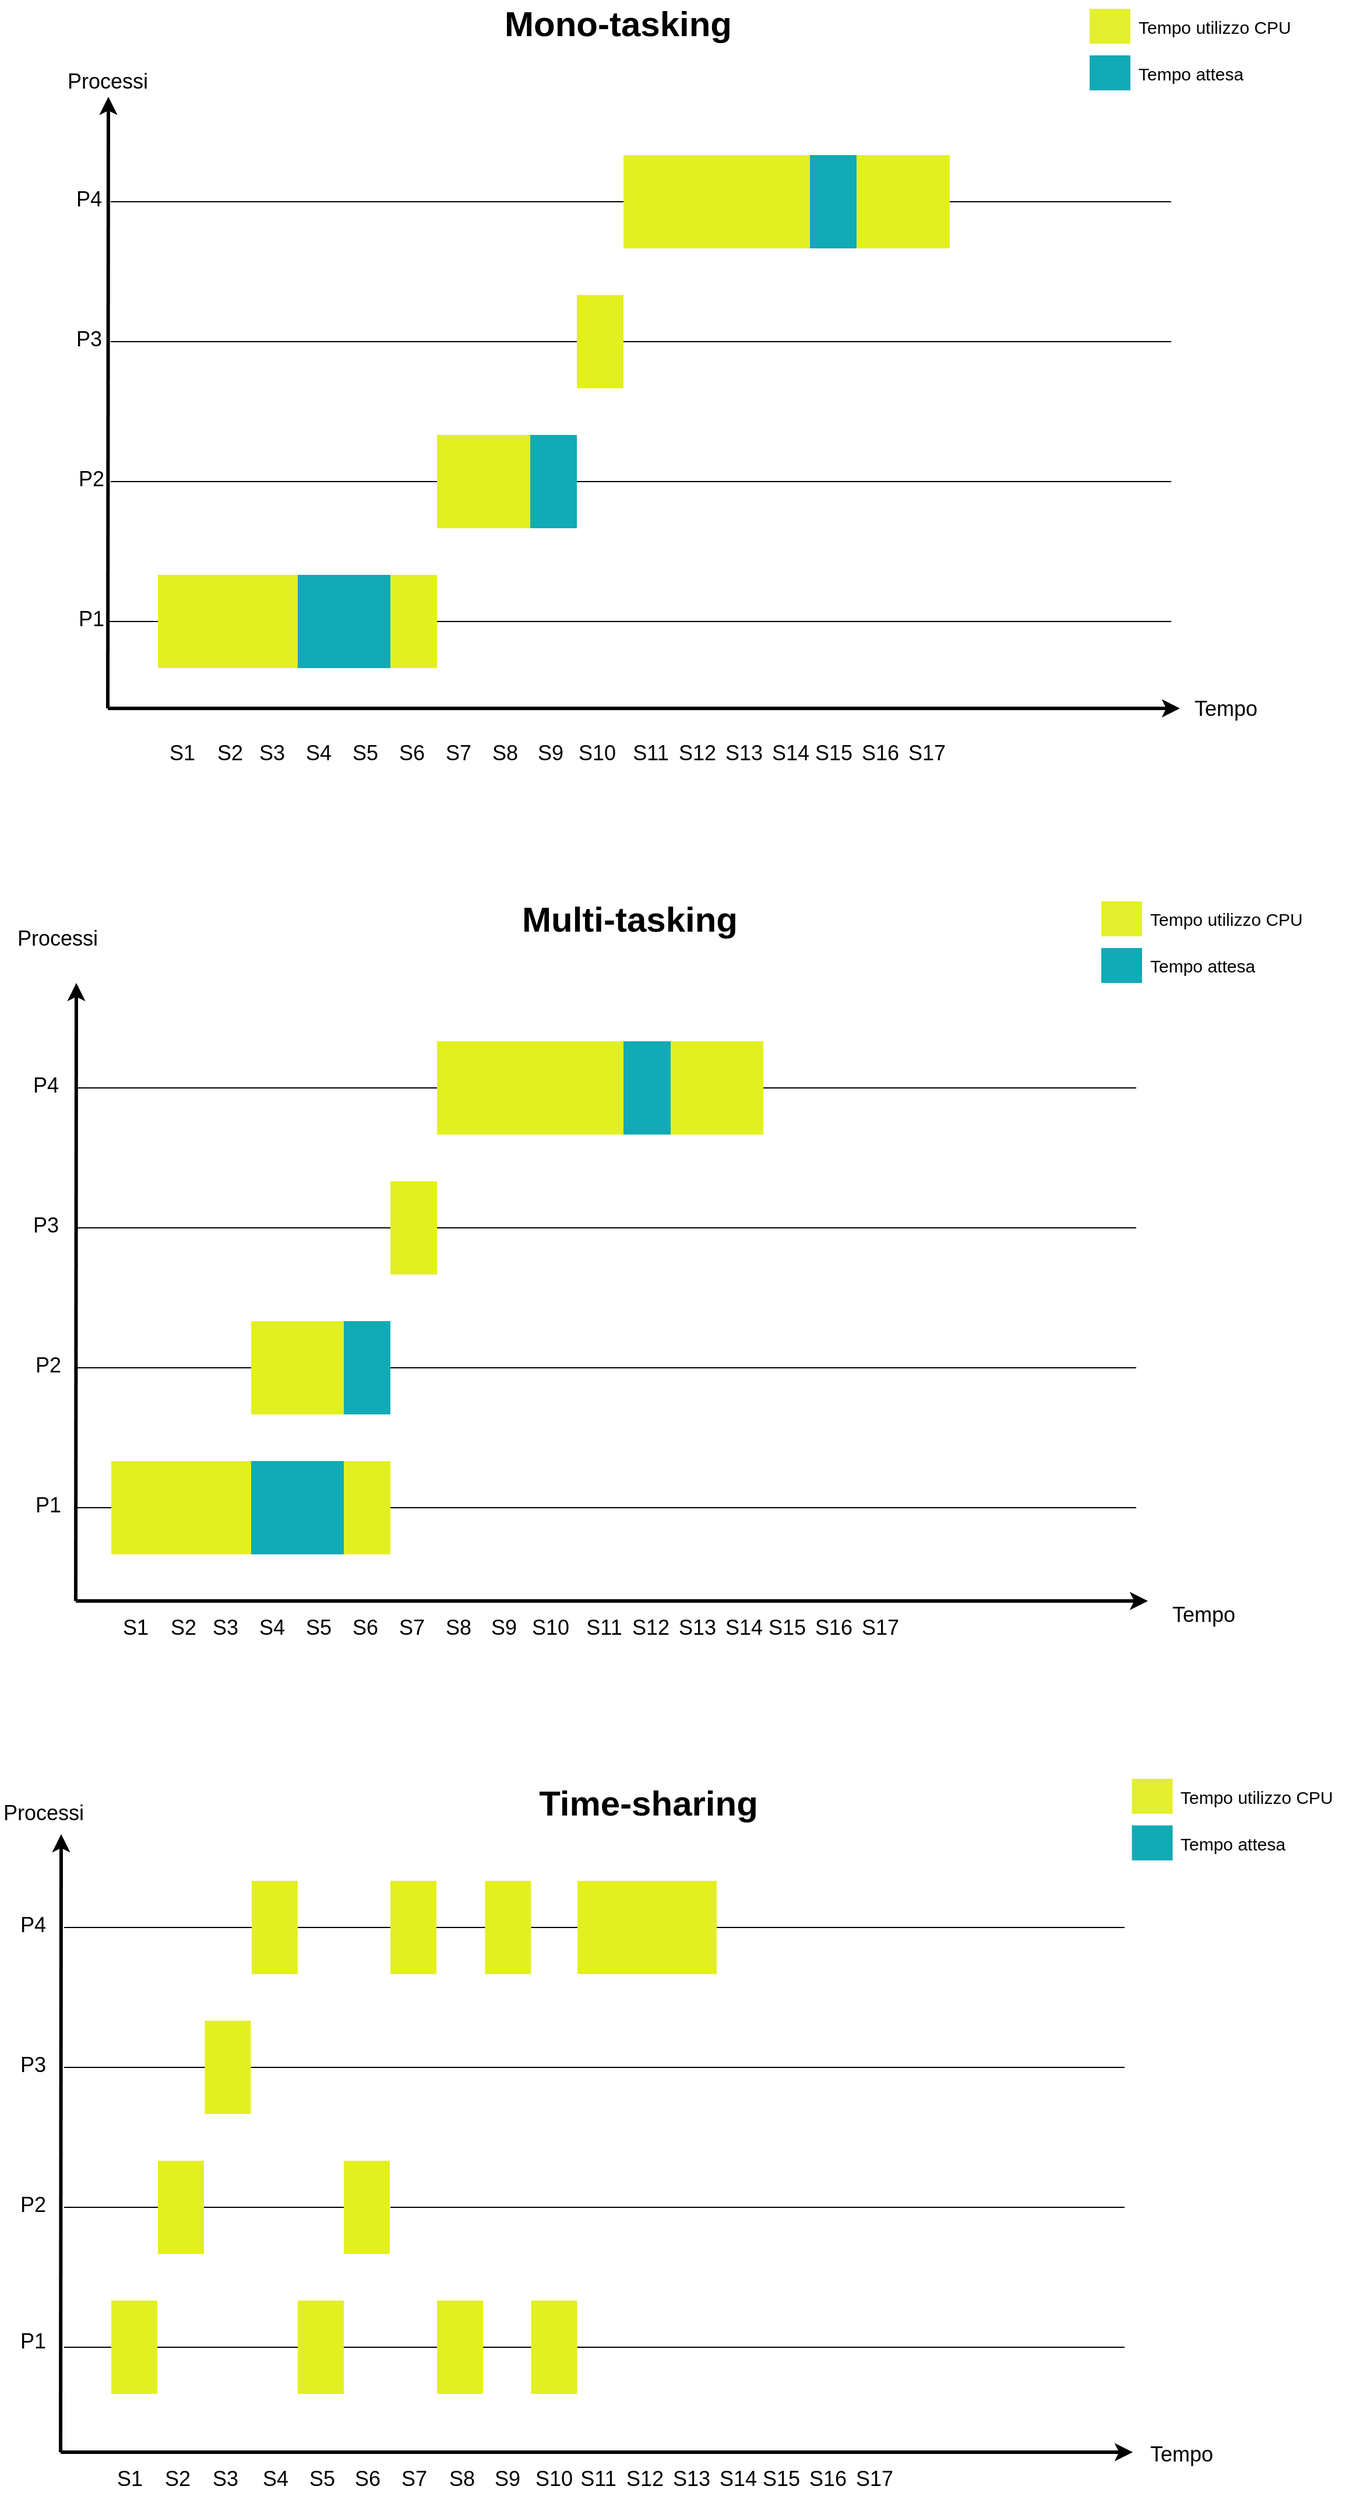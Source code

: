 <mxfile version="22.0.0" type="device">
  <diagram id="07fea595-8f29-1299-0266-81d95cde20df" name="Page-1">
    <mxGraphModel dx="-1048" dy="-158" grid="1" gridSize="10" guides="1" tooltips="1" connect="1" arrows="1" fold="1" page="1" pageScale="1" pageWidth="1169" pageHeight="827" background="none" math="0" shadow="0">
      <root>
        <mxCell id="0" />
        <mxCell id="1" parent="0" />
        <mxCell id="727" value="" style="edgeStyle=none;html=1;fontColor=#000000;strokeWidth=3;strokeColor=#000000;" parent="1" edge="1">
          <mxGeometry width="100" height="100" relative="1" as="geometry">
            <mxPoint x="2437.5" y="1594.5" as="sourcePoint" />
            <mxPoint x="2438" y="1070" as="targetPoint" />
          </mxGeometry>
        </mxCell>
        <mxCell id="734" value="" style="edgeStyle=none;html=1;fontColor=#000000;strokeWidth=3;strokeColor=#000000;" parent="1" edge="1">
          <mxGeometry width="100" height="100" relative="1" as="geometry">
            <mxPoint x="2437.5" y="1594.5" as="sourcePoint" />
            <mxPoint x="3357.5" y="1594.5" as="targetPoint" />
          </mxGeometry>
        </mxCell>
        <mxCell id="735" value="Tempo" style="text;spacingTop=-5;html=1;fontSize=18;fontStyle=0;points=[];strokeColor=none;" parent="1" vertex="1">
          <mxGeometry x="3367.5" y="1582.5" width="80" height="20" as="geometry" />
        </mxCell>
        <mxCell id="736" value="S1" style="text;spacingTop=-5;align=center;verticalAlign=middle;fontStyle=0;html=1;fontSize=18;points=[];strokeColor=none;" parent="1" vertex="1">
          <mxGeometry x="2480.5" y="1620" width="40" height="30" as="geometry" />
        </mxCell>
        <mxCell id="737" value="S2" style="text;spacingTop=-5;align=center;verticalAlign=middle;fontStyle=0;html=1;fontSize=18;points=[];strokeColor=none;" parent="1" vertex="1">
          <mxGeometry x="2527" y="1620" width="30" height="30" as="geometry" />
        </mxCell>
        <mxCell id="738" value="S3" style="text;spacingTop=-5;align=center;verticalAlign=middle;fontStyle=0;html=1;fontSize=18;points=[];strokeColor=none;" parent="1" vertex="1">
          <mxGeometry x="2557.5" y="1620" width="40" height="30" as="geometry" />
        </mxCell>
        <mxCell id="739" value="" style="whiteSpace=wrap;fillColor=#12AAB5;gradientColor=none;gradientDirection=east;strokeColor=none;html=1;fontColor=#23445d;" parent="1" vertex="1">
          <mxGeometry x="3280" y="1034.5" width="35.0" height="30.0" as="geometry" />
        </mxCell>
        <mxCell id="740" value="" style="whiteSpace=wrap;fillColor=#E3F030;gradientColor=none;gradientDirection=east;strokeColor=none;html=1;fontColor=#23445d;" parent="1" vertex="1">
          <mxGeometry x="3280.0" y="994.5" width="35.0" height="30.0" as="geometry" />
        </mxCell>
        <mxCell id="743" value="Tempo utilizzo CPU" style="text;spacingTop=-5;html=1;points=[];fontSize=15;" parent="1" vertex="1">
          <mxGeometry x="3320" y="999.5" width="142.5" height="20" as="geometry" />
        </mxCell>
        <mxCell id="744" value="Tempo attesa" style="text;spacingTop=-5;html=1;points=[];fontSize=15;" parent="1" vertex="1">
          <mxGeometry x="3320" y="1039.5" width="80" height="20" as="geometry" />
        </mxCell>
        <mxCell id="746" value="P1" style="text;spacingTop=-5;align=center;verticalAlign=middle;fontStyle=0;html=1;fontSize=18;points=[]" parent="1" vertex="1">
          <mxGeometry x="2407.5" y="1482.25" width="30" height="75.5" as="geometry" />
        </mxCell>
        <mxCell id="747" value="P2" style="text;spacingTop=-5;align=center;verticalAlign=middle;fontStyle=0;html=1;fontSize=18;points=[]" parent="1" vertex="1">
          <mxGeometry x="2407.5" y="1360" width="30" height="80" as="geometry" />
        </mxCell>
        <mxCell id="748" value="P3" style="text;spacingTop=-5;align=center;verticalAlign=middle;fontStyle=0;html=1;fontSize=18;points=[]" parent="1" vertex="1">
          <mxGeometry x="2405.5" y="1240" width="30" height="80" as="geometry" />
        </mxCell>
        <mxCell id="749" value="Mono-tasking" style="text;spacingTop=-5;align=center;verticalAlign=middle;fontSize=30;fontStyle=1;html=1;points=[]" parent="1" vertex="1">
          <mxGeometry x="2470" y="987" width="810" height="45" as="geometry" />
        </mxCell>
        <mxCell id="752" value="S4" style="text;spacingTop=-5;align=center;verticalAlign=middle;fontStyle=0;html=1;fontSize=18;points=[];strokeColor=none;" parent="1" vertex="1">
          <mxGeometry x="2597.5" y="1620" width="40" height="30" as="geometry" />
        </mxCell>
        <mxCell id="qrBDwkn-zHrqh7KRTo5C-752" value="P4" style="text;spacingTop=-5;align=center;verticalAlign=middle;fontStyle=0;html=1;fontSize=18;points=[]" vertex="1" parent="1">
          <mxGeometry x="2405.5" y="1120" width="30" height="80" as="geometry" />
        </mxCell>
        <mxCell id="qrBDwkn-zHrqh7KRTo5C-757" value="" style="whiteSpace=wrap;fillColor=#12AAB5;gradientColor=none;gradientDirection=east;strokeColor=none;html=1;fontColor=#23445d;" vertex="1" parent="1">
          <mxGeometry x="3290" y="1800" width="35.0" height="30.0" as="geometry" />
        </mxCell>
        <mxCell id="qrBDwkn-zHrqh7KRTo5C-758" value="Tempo attesa" style="text;spacingTop=-5;html=1;points=[];fontSize=15;" vertex="1" parent="1">
          <mxGeometry x="3330" y="1805" width="80" height="20" as="geometry" />
        </mxCell>
        <mxCell id="qrBDwkn-zHrqh7KRTo5C-767" value="" style="edgeStyle=none;html=1;fontColor=#000000;strokeWidth=3;strokeColor=#000000;" edge="1" parent="1">
          <mxGeometry width="100" height="100" relative="1" as="geometry">
            <mxPoint x="2410" y="2360" as="sourcePoint" />
            <mxPoint x="3330" y="2360" as="targetPoint" />
          </mxGeometry>
        </mxCell>
        <mxCell id="qrBDwkn-zHrqh7KRTo5C-770" value="Processi" style="text;spacingTop=-5;html=1;fontSize=18;fontStyle=0;points=[]" vertex="1" parent="1">
          <mxGeometry x="2400.5" y="1044.5" width="80" height="20" as="geometry" />
        </mxCell>
        <mxCell id="qrBDwkn-zHrqh7KRTo5C-781" value="" style="edgeStyle=none;html=1;fontColor=#000000;strokeWidth=3;strokeColor=#000000;" edge="1" parent="1">
          <mxGeometry width="100" height="100" relative="1" as="geometry">
            <mxPoint x="2410" y="2360" as="sourcePoint" />
            <mxPoint x="2410.5" y="1830" as="targetPoint" />
          </mxGeometry>
        </mxCell>
        <mxCell id="qrBDwkn-zHrqh7KRTo5C-782" value="P1" style="text;spacingTop=-5;align=center;verticalAlign=middle;fontStyle=0;html=1;fontSize=18;points=[]" vertex="1" parent="1">
          <mxGeometry x="2370.5" y="2242.25" width="30" height="75.5" as="geometry" />
        </mxCell>
        <mxCell id="qrBDwkn-zHrqh7KRTo5C-783" value="P2" style="text;spacingTop=-5;align=center;verticalAlign=middle;fontStyle=0;html=1;fontSize=18;points=[]" vertex="1" parent="1">
          <mxGeometry x="2370.5" y="2120" width="30" height="80" as="geometry" />
        </mxCell>
        <mxCell id="qrBDwkn-zHrqh7KRTo5C-784" value="P3" style="text;spacingTop=-5;align=center;verticalAlign=middle;fontStyle=0;html=1;fontSize=18;points=[]" vertex="1" parent="1">
          <mxGeometry x="2368.5" y="2000" width="30" height="80" as="geometry" />
        </mxCell>
        <mxCell id="qrBDwkn-zHrqh7KRTo5C-785" value="P4" style="text;spacingTop=-5;align=center;verticalAlign=middle;fontStyle=0;html=1;fontSize=18;points=[]" vertex="1" parent="1">
          <mxGeometry x="2368.5" y="1880" width="30" height="80" as="geometry" />
        </mxCell>
        <mxCell id="qrBDwkn-zHrqh7KRTo5C-786" value="" style="whiteSpace=wrap;fillColor=#E3F030;gradientColor=none;gradientDirection=east;strokeColor=none;html=1;fontColor=#23445d;" vertex="1" parent="1">
          <mxGeometry x="3290.0" y="1760" width="35.0" height="30.0" as="geometry" />
        </mxCell>
        <mxCell id="qrBDwkn-zHrqh7KRTo5C-787" value="Tempo utilizzo CPU" style="text;spacingTop=-5;html=1;points=[];fontSize=15;" vertex="1" parent="1">
          <mxGeometry x="3330" y="1765" width="142.5" height="20" as="geometry" />
        </mxCell>
        <mxCell id="qrBDwkn-zHrqh7KRTo5C-790" value="" style="whiteSpace=wrap;fillColor=#12AAB5;gradientColor=none;gradientDirection=east;strokeColor=none;html=1;fontColor=#23445d;" vertex="1" parent="1">
          <mxGeometry x="3316.25" y="2552.5" width="35.0" height="30.0" as="geometry" />
        </mxCell>
        <mxCell id="qrBDwkn-zHrqh7KRTo5C-791" value="Tempo attesa" style="text;spacingTop=-5;html=1;points=[];fontSize=15;" vertex="1" parent="1">
          <mxGeometry x="3356.25" y="2557.5" width="80" height="20" as="geometry" />
        </mxCell>
        <mxCell id="qrBDwkn-zHrqh7KRTo5C-794" value="" style="edgeStyle=none;html=1;fontColor=#000000;strokeWidth=3;strokeColor=#000000;" edge="1" parent="1">
          <mxGeometry width="100" height="100" relative="1" as="geometry">
            <mxPoint x="2397" y="3090" as="sourcePoint" />
            <mxPoint x="3317" y="3090" as="targetPoint" />
          </mxGeometry>
        </mxCell>
        <mxCell id="qrBDwkn-zHrqh7KRTo5C-799" value="" style="edgeStyle=none;html=1;fontColor=#000000;strokeWidth=3;strokeColor=#000000;" edge="1" parent="1">
          <mxGeometry width="100" height="100" relative="1" as="geometry">
            <mxPoint x="2397" y="3090" as="sourcePoint" />
            <mxPoint x="2397.5" y="2560" as="targetPoint" />
          </mxGeometry>
        </mxCell>
        <mxCell id="qrBDwkn-zHrqh7KRTo5C-800" value="P1" style="text;spacingTop=-5;align=center;verticalAlign=middle;fontStyle=0;html=1;fontSize=18;points=[]" vertex="1" parent="1">
          <mxGeometry x="2357.5" y="2960" width="30" height="75.5" as="geometry" />
        </mxCell>
        <mxCell id="qrBDwkn-zHrqh7KRTo5C-801" value="P2" style="text;spacingTop=-5;align=center;verticalAlign=middle;fontStyle=0;html=1;fontSize=18;points=[]" vertex="1" parent="1">
          <mxGeometry x="2357.5" y="2840" width="30" height="80" as="geometry" />
        </mxCell>
        <mxCell id="qrBDwkn-zHrqh7KRTo5C-802" value="P3" style="text;spacingTop=-5;align=center;verticalAlign=middle;fontStyle=0;html=1;fontSize=18;points=[]" vertex="1" parent="1">
          <mxGeometry x="2357.5" y="2720" width="30" height="80" as="geometry" />
        </mxCell>
        <mxCell id="qrBDwkn-zHrqh7KRTo5C-803" value="P4" style="text;spacingTop=-5;align=center;verticalAlign=middle;fontStyle=0;html=1;fontSize=18;points=[]" vertex="1" parent="1">
          <mxGeometry x="2357.5" y="2600" width="30" height="80" as="geometry" />
        </mxCell>
        <mxCell id="qrBDwkn-zHrqh7KRTo5C-804" value="" style="whiteSpace=wrap;fillColor=#E3F030;gradientColor=none;gradientDirection=east;strokeColor=none;html=1;fontColor=#23445d;" vertex="1" parent="1">
          <mxGeometry x="3316.25" y="2512.5" width="35.0" height="30.0" as="geometry" />
        </mxCell>
        <mxCell id="qrBDwkn-zHrqh7KRTo5C-805" value="S5" style="text;spacingTop=-5;align=center;verticalAlign=middle;fontStyle=0;html=1;fontSize=18;points=[];strokeColor=none;" vertex="1" parent="1">
          <mxGeometry x="2637.5" y="1620" width="40" height="30" as="geometry" />
        </mxCell>
        <mxCell id="qrBDwkn-zHrqh7KRTo5C-806" value="S11" style="text;spacingTop=-5;align=center;verticalAlign=middle;fontStyle=0;html=1;fontSize=18;points=[];strokeColor=none;" vertex="1" parent="1">
          <mxGeometry x="2883" y="1620" width="40" height="30" as="geometry" />
        </mxCell>
        <mxCell id="qrBDwkn-zHrqh7KRTo5C-807" value="S10" style="text;spacingTop=-5;align=center;verticalAlign=middle;fontStyle=0;html=1;fontSize=18;points=[];strokeColor=none;" vertex="1" parent="1">
          <mxGeometry x="2837" y="1620" width="40" height="30" as="geometry" />
        </mxCell>
        <mxCell id="qrBDwkn-zHrqh7KRTo5C-808" value="S9" style="text;spacingTop=-5;align=center;verticalAlign=middle;fontStyle=0;html=1;fontSize=18;points=[];strokeColor=none;" vertex="1" parent="1">
          <mxGeometry x="2797" y="1620" width="40" height="30" as="geometry" />
        </mxCell>
        <mxCell id="qrBDwkn-zHrqh7KRTo5C-809" value="S8" style="text;spacingTop=-5;align=center;verticalAlign=middle;fontStyle=0;html=1;fontSize=18;points=[];strokeColor=none;" vertex="1" parent="1">
          <mxGeometry x="2757.5" y="1620" width="40" height="30" as="geometry" />
        </mxCell>
        <mxCell id="qrBDwkn-zHrqh7KRTo5C-810" value="S7" style="text;spacingTop=-5;align=center;verticalAlign=middle;fontStyle=0;html=1;fontSize=18;points=[];strokeColor=none;" vertex="1" parent="1">
          <mxGeometry x="2717.5" y="1620" width="40" height="30" as="geometry" />
        </mxCell>
        <mxCell id="qrBDwkn-zHrqh7KRTo5C-811" value="S6" style="text;spacingTop=-5;align=center;verticalAlign=middle;fontStyle=0;html=1;fontSize=18;points=[];strokeColor=none;" vertex="1" parent="1">
          <mxGeometry x="2677.5" y="1620" width="40" height="30" as="geometry" />
        </mxCell>
        <mxCell id="qrBDwkn-zHrqh7KRTo5C-812" value="" style="whiteSpace=wrap;fillColor=#E2F022;gradientColor=none;gradientDirection=east;strokeColor=none;html=1;fontColor=#23445d;" vertex="1" parent="1">
          <mxGeometry x="2720" y="1360" width="80" height="80" as="geometry" />
        </mxCell>
        <mxCell id="qrBDwkn-zHrqh7KRTo5C-813" value="" style="whiteSpace=wrap;fillColor=#E2F022;gradientColor=none;gradientDirection=east;strokeColor=none;html=1;fontColor=#23445d;" vertex="1" parent="1">
          <mxGeometry x="2480.5" y="1480" width="120" height="80" as="geometry" />
        </mxCell>
        <mxCell id="qrBDwkn-zHrqh7KRTo5C-814" value="" style="whiteSpace=wrap;fillColor=#12AAB5;gradientColor=none;gradientDirection=east;strokeColor=none;html=1;fontColor=#23445d;" vertex="1" parent="1">
          <mxGeometry x="2600.5" y="1480" width="79.5" height="80" as="geometry" />
        </mxCell>
        <mxCell id="qrBDwkn-zHrqh7KRTo5C-816" value="" style="whiteSpace=wrap;fillColor=#E2F022;gradientColor=none;gradientDirection=east;strokeColor=none;html=1;fontColor=#23445d;" vertex="1" parent="1">
          <mxGeometry x="2680" y="1480" width="40" height="80" as="geometry" />
        </mxCell>
        <mxCell id="qrBDwkn-zHrqh7KRTo5C-819" value="" style="whiteSpace=wrap;fillColor=#E2F022;gradientColor=none;gradientDirection=east;strokeColor=none;html=1;fontColor=#23445d;" vertex="1" parent="1">
          <mxGeometry x="2840" y="1240" width="40" height="80" as="geometry" />
        </mxCell>
        <mxCell id="qrBDwkn-zHrqh7KRTo5C-820" value="" style="whiteSpace=wrap;fillColor=#E2F022;gradientColor=none;gradientDirection=east;strokeColor=none;html=1;fontColor=#23445d;" vertex="1" parent="1">
          <mxGeometry x="2880" y="1120" width="160" height="80" as="geometry" />
        </mxCell>
        <mxCell id="qrBDwkn-zHrqh7KRTo5C-821" style="edgeStyle=orthogonalEdgeStyle;rounded=0;orthogonalLoop=1;jettySize=auto;html=1;exitX=0.5;exitY=1;exitDx=0;exitDy=0;" edge="1" parent="1" source="qrBDwkn-zHrqh7KRTo5C-819" target="qrBDwkn-zHrqh7KRTo5C-819">
          <mxGeometry relative="1" as="geometry" />
        </mxCell>
        <mxCell id="qrBDwkn-zHrqh7KRTo5C-822" value="" style="whiteSpace=wrap;fillColor=#12AAB5;gradientColor=none;gradientDirection=east;strokeColor=none;html=1;fontColor=#23445d;" vertex="1" parent="1">
          <mxGeometry x="2800" y="1360" width="40" height="80" as="geometry" />
        </mxCell>
        <mxCell id="qrBDwkn-zHrqh7KRTo5C-823" value="" style="whiteSpace=wrap;fillColor=#12AAB5;gradientColor=none;gradientDirection=east;strokeColor=none;html=1;fontColor=#23445d;" vertex="1" parent="1">
          <mxGeometry x="3040" y="1120" width="40" height="80" as="geometry" />
        </mxCell>
        <mxCell id="qrBDwkn-zHrqh7KRTo5C-824" value="" style="whiteSpace=wrap;fillColor=#E2F022;gradientColor=none;gradientDirection=east;strokeColor=none;html=1;fontColor=#23445d;" vertex="1" parent="1">
          <mxGeometry x="3080" y="1120" width="80" height="80" as="geometry" />
        </mxCell>
        <mxCell id="qrBDwkn-zHrqh7KRTo5C-825" value="S16" style="text;spacingTop=-5;align=center;verticalAlign=middle;fontStyle=0;html=1;fontSize=18;points=[];strokeColor=none;" vertex="1" parent="1">
          <mxGeometry x="3080" y="1620" width="40" height="30" as="geometry" />
        </mxCell>
        <mxCell id="qrBDwkn-zHrqh7KRTo5C-826" value="S15" style="text;spacingTop=-5;align=center;verticalAlign=middle;fontStyle=0;html=1;fontSize=18;points=[];strokeColor=none;" vertex="1" parent="1">
          <mxGeometry x="3040" y="1620" width="40" height="30" as="geometry" />
        </mxCell>
        <mxCell id="qrBDwkn-zHrqh7KRTo5C-827" value="S14" style="text;spacingTop=-5;align=center;verticalAlign=middle;fontStyle=0;html=1;fontSize=18;points=[];strokeColor=none;" vertex="1" parent="1">
          <mxGeometry x="3003" y="1620" width="40" height="30" as="geometry" />
        </mxCell>
        <mxCell id="qrBDwkn-zHrqh7KRTo5C-828" value="S13" style="text;spacingTop=-5;align=center;verticalAlign=middle;fontStyle=0;html=1;fontSize=18;points=[];strokeColor=none;" vertex="1" parent="1">
          <mxGeometry x="2963" y="1620" width="40" height="30" as="geometry" />
        </mxCell>
        <mxCell id="qrBDwkn-zHrqh7KRTo5C-829" value="S12" style="text;spacingTop=-5;align=center;verticalAlign=middle;fontStyle=0;html=1;fontSize=18;points=[];strokeColor=none;" vertex="1" parent="1">
          <mxGeometry x="2923" y="1620" width="40" height="30" as="geometry" />
        </mxCell>
        <mxCell id="qrBDwkn-zHrqh7KRTo5C-830" value="S17" style="text;spacingTop=-5;align=center;verticalAlign=middle;fontStyle=0;html=1;fontSize=18;points=[];strokeColor=none;" vertex="1" parent="1">
          <mxGeometry x="3120" y="1620" width="40" height="30" as="geometry" />
        </mxCell>
        <mxCell id="qrBDwkn-zHrqh7KRTo5C-832" value="Processi" style="text;spacingTop=-5;html=1;fontSize=18;fontStyle=0;points=[]" vertex="1" parent="1">
          <mxGeometry x="2357.5" y="1780" width="80" height="20" as="geometry" />
        </mxCell>
        <mxCell id="qrBDwkn-zHrqh7KRTo5C-833" value="Tempo" style="text;spacingTop=-5;html=1;fontSize=18;fontStyle=0;points=[];strokeColor=none;" vertex="1" parent="1">
          <mxGeometry x="3348.75" y="2360" width="80" height="20" as="geometry" />
        </mxCell>
        <mxCell id="qrBDwkn-zHrqh7KRTo5C-834" value="Multi-tasking" style="text;spacingTop=-5;align=center;verticalAlign=middle;fontSize=30;fontStyle=1;html=1;points=[]" vertex="1" parent="1">
          <mxGeometry x="2480" y="1755" width="810" height="45" as="geometry" />
        </mxCell>
        <mxCell id="qrBDwkn-zHrqh7KRTo5C-836" value="" style="whiteSpace=wrap;fillColor=#E2F022;gradientColor=none;gradientDirection=east;strokeColor=none;html=1;fontColor=#23445d;" vertex="1" parent="1">
          <mxGeometry x="2440.5" y="2240" width="120" height="80" as="geometry" />
        </mxCell>
        <mxCell id="qrBDwkn-zHrqh7KRTo5C-837" value="" style="whiteSpace=wrap;fillColor=#12AAB5;gradientColor=none;gradientDirection=east;strokeColor=none;html=1;fontColor=#23445d;" vertex="1" parent="1">
          <mxGeometry x="2560.5" y="2240" width="79.5" height="80" as="geometry" />
        </mxCell>
        <mxCell id="qrBDwkn-zHrqh7KRTo5C-838" value="" style="whiteSpace=wrap;fillColor=#12AAB5;gradientColor=none;gradientDirection=east;strokeColor=none;html=1;fontColor=#23445d;" vertex="1" parent="1">
          <mxGeometry x="2638" y="2120" width="42" height="80" as="geometry" />
        </mxCell>
        <mxCell id="qrBDwkn-zHrqh7KRTo5C-839" value="" style="whiteSpace=wrap;fillColor=#E2F022;gradientColor=none;gradientDirection=east;strokeColor=none;html=1;fontColor=#23445d;" vertex="1" parent="1">
          <mxGeometry x="2720" y="1880" width="160" height="80" as="geometry" />
        </mxCell>
        <mxCell id="qrBDwkn-zHrqh7KRTo5C-840" value="" style="whiteSpace=wrap;fillColor=#E2F022;gradientColor=none;gradientDirection=east;strokeColor=none;html=1;fontColor=#23445d;" vertex="1" parent="1">
          <mxGeometry x="2680" y="2000" width="40" height="80" as="geometry" />
        </mxCell>
        <mxCell id="qrBDwkn-zHrqh7KRTo5C-841" value="" style="whiteSpace=wrap;fillColor=#E2F022;gradientColor=none;gradientDirection=east;strokeColor=none;html=1;fontColor=#23445d;" vertex="1" parent="1">
          <mxGeometry x="2560.5" y="2120" width="79.5" height="80" as="geometry" />
        </mxCell>
        <mxCell id="qrBDwkn-zHrqh7KRTo5C-842" value="S1" style="text;spacingTop=-5;align=center;verticalAlign=middle;fontStyle=0;html=1;fontSize=18;points=[];strokeColor=none;" vertex="1" parent="1">
          <mxGeometry x="2440.5" y="2370" width="40" height="30" as="geometry" />
        </mxCell>
        <mxCell id="qrBDwkn-zHrqh7KRTo5C-843" value="S2" style="text;spacingTop=-5;align=center;verticalAlign=middle;fontStyle=0;html=1;fontSize=18;points=[];strokeColor=none;" vertex="1" parent="1">
          <mxGeometry x="2487" y="2370" width="30" height="30" as="geometry" />
        </mxCell>
        <mxCell id="qrBDwkn-zHrqh7KRTo5C-844" value="S3" style="text;spacingTop=-5;align=center;verticalAlign=middle;fontStyle=0;html=1;fontSize=18;points=[];strokeColor=none;" vertex="1" parent="1">
          <mxGeometry x="2517.5" y="2370" width="40" height="30" as="geometry" />
        </mxCell>
        <mxCell id="qrBDwkn-zHrqh7KRTo5C-845" value="S4" style="text;spacingTop=-5;align=center;verticalAlign=middle;fontStyle=0;html=1;fontSize=18;points=[];strokeColor=none;" vertex="1" parent="1">
          <mxGeometry x="2557.5" y="2370" width="40" height="30" as="geometry" />
        </mxCell>
        <mxCell id="qrBDwkn-zHrqh7KRTo5C-846" value="S5" style="text;spacingTop=-5;align=center;verticalAlign=middle;fontStyle=0;html=1;fontSize=18;points=[];strokeColor=none;" vertex="1" parent="1">
          <mxGeometry x="2597.5" y="2370" width="40" height="30" as="geometry" />
        </mxCell>
        <mxCell id="qrBDwkn-zHrqh7KRTo5C-847" value="S11" style="text;spacingTop=-5;align=center;verticalAlign=middle;fontStyle=0;html=1;fontSize=18;points=[];strokeColor=none;" vertex="1" parent="1">
          <mxGeometry x="2843" y="2370" width="40" height="30" as="geometry" />
        </mxCell>
        <mxCell id="qrBDwkn-zHrqh7KRTo5C-848" value="S10" style="text;spacingTop=-5;align=center;verticalAlign=middle;fontStyle=0;html=1;fontSize=18;points=[];strokeColor=none;" vertex="1" parent="1">
          <mxGeometry x="2797" y="2370" width="40" height="30" as="geometry" />
        </mxCell>
        <mxCell id="qrBDwkn-zHrqh7KRTo5C-849" value="S9" style="text;spacingTop=-5;align=center;verticalAlign=middle;fontStyle=0;html=1;fontSize=18;points=[];strokeColor=none;" vertex="1" parent="1">
          <mxGeometry x="2757" y="2370" width="40" height="30" as="geometry" />
        </mxCell>
        <mxCell id="qrBDwkn-zHrqh7KRTo5C-850" value="S8" style="text;spacingTop=-5;align=center;verticalAlign=middle;fontStyle=0;html=1;fontSize=18;points=[];strokeColor=none;" vertex="1" parent="1">
          <mxGeometry x="2708.75" y="2370" width="57.5" height="30" as="geometry" />
        </mxCell>
        <mxCell id="qrBDwkn-zHrqh7KRTo5C-851" value="S7" style="text;spacingTop=-5;align=center;verticalAlign=middle;fontStyle=0;html=1;fontSize=18;points=[];strokeColor=none;" vertex="1" parent="1">
          <mxGeometry x="2677.5" y="2370" width="40" height="30" as="geometry" />
        </mxCell>
        <mxCell id="qrBDwkn-zHrqh7KRTo5C-852" value="S6" style="text;spacingTop=-5;align=center;verticalAlign=middle;fontStyle=0;html=1;fontSize=18;points=[];strokeColor=none;" vertex="1" parent="1">
          <mxGeometry x="2637.5" y="2370" width="40" height="30" as="geometry" />
        </mxCell>
        <mxCell id="qrBDwkn-zHrqh7KRTo5C-853" value="S16" style="text;spacingTop=-5;align=center;verticalAlign=middle;fontStyle=0;html=1;fontSize=18;points=[];strokeColor=none;" vertex="1" parent="1">
          <mxGeometry x="3040" y="2370" width="40" height="30" as="geometry" />
        </mxCell>
        <mxCell id="qrBDwkn-zHrqh7KRTo5C-854" value="S15" style="text;spacingTop=-5;align=center;verticalAlign=middle;fontStyle=0;html=1;fontSize=18;points=[];strokeColor=none;" vertex="1" parent="1">
          <mxGeometry x="3000" y="2370" width="40" height="30" as="geometry" />
        </mxCell>
        <mxCell id="qrBDwkn-zHrqh7KRTo5C-855" value="S14" style="text;spacingTop=-5;align=center;verticalAlign=middle;fontStyle=0;html=1;fontSize=18;points=[];strokeColor=none;" vertex="1" parent="1">
          <mxGeometry x="2963" y="2370" width="40" height="30" as="geometry" />
        </mxCell>
        <mxCell id="qrBDwkn-zHrqh7KRTo5C-856" value="S13" style="text;spacingTop=-5;align=center;verticalAlign=middle;fontStyle=0;html=1;fontSize=18;points=[];strokeColor=none;" vertex="1" parent="1">
          <mxGeometry x="2923" y="2370" width="40" height="30" as="geometry" />
        </mxCell>
        <mxCell id="qrBDwkn-zHrqh7KRTo5C-857" value="S12" style="text;spacingTop=-5;align=center;verticalAlign=middle;fontStyle=0;html=1;fontSize=18;points=[];strokeColor=none;" vertex="1" parent="1">
          <mxGeometry x="2883" y="2370" width="40" height="30" as="geometry" />
        </mxCell>
        <mxCell id="qrBDwkn-zHrqh7KRTo5C-858" value="S17" style="text;spacingTop=-5;align=center;verticalAlign=middle;fontStyle=0;html=1;fontSize=18;points=[];strokeColor=none;" vertex="1" parent="1">
          <mxGeometry x="3080" y="2370" width="40" height="30" as="geometry" />
        </mxCell>
        <mxCell id="qrBDwkn-zHrqh7KRTo5C-859" value="" style="whiteSpace=wrap;fillColor=#E2F022;gradientColor=none;gradientDirection=east;strokeColor=none;html=1;fontColor=#23445d;" vertex="1" parent="1">
          <mxGeometry x="2640" y="2240" width="40" height="80" as="geometry" />
        </mxCell>
        <mxCell id="qrBDwkn-zHrqh7KRTo5C-860" value="" style="whiteSpace=wrap;fillColor=#12AAB5;gradientColor=none;gradientDirection=east;strokeColor=none;html=1;fontColor=#23445d;" vertex="1" parent="1">
          <mxGeometry x="2880" y="1880" width="42" height="80" as="geometry" />
        </mxCell>
        <mxCell id="qrBDwkn-zHrqh7KRTo5C-861" value="" style="whiteSpace=wrap;fillColor=#E2F022;gradientColor=none;gradientDirection=east;strokeColor=none;html=1;fontColor=#23445d;" vertex="1" parent="1">
          <mxGeometry x="2920.5" y="1880" width="79.5" height="80" as="geometry" />
        </mxCell>
        <mxCell id="qrBDwkn-zHrqh7KRTo5C-862" value="Tempo utilizzo CPU" style="text;spacingTop=-5;html=1;points=[];fontSize=15;" vertex="1" parent="1">
          <mxGeometry x="3356.25" y="2517.5" width="142.5" height="20" as="geometry" />
        </mxCell>
        <mxCell id="qrBDwkn-zHrqh7KRTo5C-863" value="Time-sharing" style="text;spacingTop=-5;align=center;verticalAlign=middle;fontSize=30;fontStyle=1;html=1;points=[]" vertex="1" parent="1">
          <mxGeometry x="2496" y="2512.5" width="810" height="45" as="geometry" />
        </mxCell>
        <mxCell id="qrBDwkn-zHrqh7KRTo5C-864" value="Processi" style="text;spacingTop=-5;html=1;fontSize=18;fontStyle=0;points=[]" vertex="1" parent="1">
          <mxGeometry x="2345.5" y="2530" width="80" height="20" as="geometry" />
        </mxCell>
        <mxCell id="qrBDwkn-zHrqh7KRTo5C-865" value="Tempo" style="text;spacingTop=-5;html=1;fontSize=18;fontStyle=0;points=[];strokeColor=none;" vertex="1" parent="1">
          <mxGeometry x="3330" y="3080" width="80" height="20" as="geometry" />
        </mxCell>
        <mxCell id="qrBDwkn-zHrqh7KRTo5C-866" value="S1" style="text;spacingTop=-5;align=center;verticalAlign=middle;fontStyle=0;html=1;fontSize=18;points=[];strokeColor=none;" vertex="1" parent="1">
          <mxGeometry x="2435.5" y="3100" width="40" height="30" as="geometry" />
        </mxCell>
        <mxCell id="qrBDwkn-zHrqh7KRTo5C-867" value="S2" style="text;spacingTop=-5;align=center;verticalAlign=middle;fontStyle=0;html=1;fontSize=18;points=[];strokeColor=none;" vertex="1" parent="1">
          <mxGeometry x="2482" y="3100" width="30" height="30" as="geometry" />
        </mxCell>
        <mxCell id="qrBDwkn-zHrqh7KRTo5C-868" value="S3" style="text;spacingTop=-5;align=center;verticalAlign=middle;fontStyle=0;html=1;fontSize=18;points=[];strokeColor=none;" vertex="1" parent="1">
          <mxGeometry x="2517.5" y="3100" width="40" height="30" as="geometry" />
        </mxCell>
        <mxCell id="qrBDwkn-zHrqh7KRTo5C-869" value="S4" style="text;spacingTop=-5;align=center;verticalAlign=middle;fontStyle=0;html=1;fontSize=18;points=[];strokeColor=none;" vertex="1" parent="1">
          <mxGeometry x="2560.5" y="3100" width="40" height="30" as="geometry" />
        </mxCell>
        <mxCell id="qrBDwkn-zHrqh7KRTo5C-870" value="S5" style="text;spacingTop=-5;align=center;verticalAlign=middle;fontStyle=0;html=1;fontSize=18;points=[];strokeColor=none;" vertex="1" parent="1">
          <mxGeometry x="2600.5" y="3100" width="40" height="30" as="geometry" />
        </mxCell>
        <mxCell id="qrBDwkn-zHrqh7KRTo5C-871" value="S11" style="text;spacingTop=-5;align=center;verticalAlign=middle;fontStyle=0;html=1;fontSize=18;points=[];strokeColor=none;" vertex="1" parent="1">
          <mxGeometry x="2838" y="3100" width="40" height="30" as="geometry" />
        </mxCell>
        <mxCell id="qrBDwkn-zHrqh7KRTo5C-872" value="S10" style="text;spacingTop=-5;align=center;verticalAlign=middle;fontStyle=0;html=1;fontSize=18;points=[];strokeColor=none;" vertex="1" parent="1">
          <mxGeometry x="2800" y="3100" width="40" height="30" as="geometry" />
        </mxCell>
        <mxCell id="qrBDwkn-zHrqh7KRTo5C-873" value="S9" style="text;spacingTop=-5;align=center;verticalAlign=middle;fontStyle=0;html=1;fontSize=18;points=[];strokeColor=none;" vertex="1" parent="1">
          <mxGeometry x="2760" y="3100" width="40" height="30" as="geometry" />
        </mxCell>
        <mxCell id="qrBDwkn-zHrqh7KRTo5C-874" value="S8" style="text;spacingTop=-5;align=center;verticalAlign=middle;fontStyle=0;html=1;fontSize=18;points=[];strokeColor=none;" vertex="1" parent="1">
          <mxGeometry x="2720" y="3100" width="41.25" height="30" as="geometry" />
        </mxCell>
        <mxCell id="qrBDwkn-zHrqh7KRTo5C-875" value="S7" style="text;spacingTop=-5;align=center;verticalAlign=middle;fontStyle=0;html=1;fontSize=18;points=[];strokeColor=none;" vertex="1" parent="1">
          <mxGeometry x="2680" y="3100" width="40" height="30" as="geometry" />
        </mxCell>
        <mxCell id="qrBDwkn-zHrqh7KRTo5C-876" value="S6" style="text;spacingTop=-5;align=center;verticalAlign=middle;fontStyle=0;html=1;fontSize=18;points=[];strokeColor=none;" vertex="1" parent="1">
          <mxGeometry x="2640" y="3100" width="40" height="30" as="geometry" />
        </mxCell>
        <mxCell id="qrBDwkn-zHrqh7KRTo5C-877" value="S16" style="text;spacingTop=-5;align=center;verticalAlign=middle;fontStyle=0;html=1;fontSize=18;points=[];strokeColor=none;" vertex="1" parent="1">
          <mxGeometry x="3035" y="3100" width="40" height="30" as="geometry" />
        </mxCell>
        <mxCell id="qrBDwkn-zHrqh7KRTo5C-878" value="S15" style="text;spacingTop=-5;align=center;verticalAlign=middle;fontStyle=0;html=1;fontSize=18;points=[];strokeColor=none;" vertex="1" parent="1">
          <mxGeometry x="2995" y="3100" width="40" height="30" as="geometry" />
        </mxCell>
        <mxCell id="qrBDwkn-zHrqh7KRTo5C-879" value="S14" style="text;spacingTop=-5;align=center;verticalAlign=middle;fontStyle=0;html=1;fontSize=18;points=[];strokeColor=none;" vertex="1" parent="1">
          <mxGeometry x="2958" y="3100" width="40" height="30" as="geometry" />
        </mxCell>
        <mxCell id="qrBDwkn-zHrqh7KRTo5C-880" value="S13" style="text;spacingTop=-5;align=center;verticalAlign=middle;fontStyle=0;html=1;fontSize=18;points=[];strokeColor=none;" vertex="1" parent="1">
          <mxGeometry x="2918" y="3100" width="40" height="30" as="geometry" />
        </mxCell>
        <mxCell id="qrBDwkn-zHrqh7KRTo5C-881" value="S12" style="text;spacingTop=-5;align=center;verticalAlign=middle;fontStyle=0;html=1;fontSize=18;points=[];strokeColor=none;" vertex="1" parent="1">
          <mxGeometry x="2878" y="3100" width="40" height="30" as="geometry" />
        </mxCell>
        <mxCell id="qrBDwkn-zHrqh7KRTo5C-882" value="S17" style="text;spacingTop=-5;align=center;verticalAlign=middle;fontStyle=0;html=1;fontSize=18;points=[];strokeColor=none;" vertex="1" parent="1">
          <mxGeometry x="3075" y="3100" width="40" height="30" as="geometry" />
        </mxCell>
        <mxCell id="qrBDwkn-zHrqh7KRTo5C-883" value="" style="whiteSpace=wrap;fillColor=#E2F022;gradientColor=none;gradientDirection=east;strokeColor=none;html=1;fontColor=#23445d;" vertex="1" parent="1">
          <mxGeometry x="2440.5" y="2960" width="39.5" height="80" as="geometry" />
        </mxCell>
        <mxCell id="qrBDwkn-zHrqh7KRTo5C-887" value="" style="whiteSpace=wrap;fillColor=#E2F022;gradientColor=none;gradientDirection=east;strokeColor=none;html=1;fontColor=#23445d;" vertex="1" parent="1">
          <mxGeometry x="2640" y="2840" width="39.5" height="80" as="geometry" />
        </mxCell>
        <mxCell id="qrBDwkn-zHrqh7KRTo5C-888" value="" style="whiteSpace=wrap;fillColor=#E2F022;gradientColor=none;gradientDirection=east;strokeColor=none;html=1;fontColor=#23445d;" vertex="1" parent="1">
          <mxGeometry x="2600.5" y="2960" width="39.5" height="80" as="geometry" />
        </mxCell>
        <mxCell id="qrBDwkn-zHrqh7KRTo5C-889" value="" style="whiteSpace=wrap;fillColor=#E2F022;gradientColor=none;gradientDirection=east;strokeColor=none;html=1;fontColor=#23445d;" vertex="1" parent="1">
          <mxGeometry x="2561" y="2600" width="39.5" height="80" as="geometry" />
        </mxCell>
        <mxCell id="qrBDwkn-zHrqh7KRTo5C-890" value="" style="whiteSpace=wrap;fillColor=#E2F022;gradientColor=none;gradientDirection=east;strokeColor=none;html=1;fontColor=#23445d;" vertex="1" parent="1">
          <mxGeometry x="2520.75" y="2720" width="39.5" height="80" as="geometry" />
        </mxCell>
        <mxCell id="qrBDwkn-zHrqh7KRTo5C-891" value="" style="whiteSpace=wrap;fillColor=#E2F022;gradientColor=none;gradientDirection=east;strokeColor=none;html=1;fontColor=#23445d;" vertex="1" parent="1">
          <mxGeometry x="2480.5" y="2840" width="39.5" height="80" as="geometry" />
        </mxCell>
        <mxCell id="qrBDwkn-zHrqh7KRTo5C-893" value="" style="whiteSpace=wrap;fillColor=#E2F022;gradientColor=none;gradientDirection=east;strokeColor=none;html=1;fontColor=#23445d;" vertex="1" parent="1">
          <mxGeometry x="2680" y="2600" width="39.5" height="80" as="geometry" />
        </mxCell>
        <mxCell id="qrBDwkn-zHrqh7KRTo5C-894" value="" style="whiteSpace=wrap;fillColor=#E2F022;gradientColor=none;gradientDirection=east;strokeColor=none;html=1;fontColor=#23445d;" vertex="1" parent="1">
          <mxGeometry x="2720" y="2960" width="39.5" height="80" as="geometry" />
        </mxCell>
        <mxCell id="qrBDwkn-zHrqh7KRTo5C-895" value="" style="whiteSpace=wrap;fillColor=#E2F022;gradientColor=none;gradientDirection=east;strokeColor=none;html=1;fontColor=#23445d;" vertex="1" parent="1">
          <mxGeometry x="2761.25" y="2600" width="39.5" height="80" as="geometry" />
        </mxCell>
        <mxCell id="qrBDwkn-zHrqh7KRTo5C-896" value="" style="whiteSpace=wrap;fillColor=#E2F022;gradientColor=none;gradientDirection=east;strokeColor=none;html=1;fontColor=#23445d;" vertex="1" parent="1">
          <mxGeometry x="2800.75" y="2960" width="39.5" height="80" as="geometry" />
        </mxCell>
        <mxCell id="qrBDwkn-zHrqh7KRTo5C-897" value="" style="whiteSpace=wrap;fillColor=#E2F022;gradientColor=none;gradientDirection=east;strokeColor=none;html=1;fontColor=#23445d;" vertex="1" parent="1">
          <mxGeometry x="2840.5" y="2600" width="119.5" height="80" as="geometry" />
        </mxCell>
        <mxCell id="qrBDwkn-zHrqh7KRTo5C-898" value="" style="endArrow=none;html=1;rounded=0;entryX=0;entryY=0.5;entryDx=0;entryDy=0;" edge="1" parent="1" target="qrBDwkn-zHrqh7KRTo5C-889">
          <mxGeometry width="50" height="50" relative="1" as="geometry">
            <mxPoint x="2400" y="2640" as="sourcePoint" />
            <mxPoint x="2485.25" y="2615" as="targetPoint" />
          </mxGeometry>
        </mxCell>
        <mxCell id="qrBDwkn-zHrqh7KRTo5C-899" value="" style="endArrow=none;html=1;rounded=0;entryX=0;entryY=0.5;entryDx=0;entryDy=0;" edge="1" parent="1" target="qrBDwkn-zHrqh7KRTo5C-890">
          <mxGeometry width="50" height="50" relative="1" as="geometry">
            <mxPoint x="2400" y="2760" as="sourcePoint" />
            <mxPoint x="2480" y="2735" as="targetPoint" />
          </mxGeometry>
        </mxCell>
        <mxCell id="qrBDwkn-zHrqh7KRTo5C-900" value="" style="endArrow=none;html=1;rounded=0;entryX=0;entryY=0.5;entryDx=0;entryDy=0;" edge="1" parent="1" target="qrBDwkn-zHrqh7KRTo5C-891">
          <mxGeometry width="50" height="50" relative="1" as="geometry">
            <mxPoint x="2400" y="2880" as="sourcePoint" />
            <mxPoint x="2960" y="2820" as="targetPoint" />
          </mxGeometry>
        </mxCell>
        <mxCell id="qrBDwkn-zHrqh7KRTo5C-901" value="" style="endArrow=none;html=1;rounded=0;entryX=0;entryY=0.5;entryDx=0;entryDy=0;" edge="1" parent="1" target="qrBDwkn-zHrqh7KRTo5C-883">
          <mxGeometry width="50" height="50" relative="1" as="geometry">
            <mxPoint x="2400" y="3000" as="sourcePoint" />
            <mxPoint x="2970" y="2830" as="targetPoint" />
          </mxGeometry>
        </mxCell>
        <mxCell id="qrBDwkn-zHrqh7KRTo5C-903" value="" style="endArrow=none;html=1;rounded=0;exitX=1;exitY=0.5;exitDx=0;exitDy=0;entryX=0;entryY=0.5;entryDx=0;entryDy=0;" edge="1" parent="1" source="qrBDwkn-zHrqh7KRTo5C-891" target="qrBDwkn-zHrqh7KRTo5C-887">
          <mxGeometry width="50" height="50" relative="1" as="geometry">
            <mxPoint x="2930" y="2890" as="sourcePoint" />
            <mxPoint x="2980" y="2840" as="targetPoint" />
          </mxGeometry>
        </mxCell>
        <mxCell id="qrBDwkn-zHrqh7KRTo5C-904" value="" style="endArrow=none;html=1;rounded=0;" edge="1" parent="1">
          <mxGeometry width="50" height="50" relative="1" as="geometry">
            <mxPoint x="2680" y="2880" as="sourcePoint" />
            <mxPoint x="3310" y="2880" as="targetPoint" />
          </mxGeometry>
        </mxCell>
        <mxCell id="qrBDwkn-zHrqh7KRTo5C-905" value="" style="endArrow=none;html=1;rounded=0;exitX=1;exitY=0.5;exitDx=0;exitDy=0;entryX=0;entryY=0.5;entryDx=0;entryDy=0;" edge="1" parent="1" source="qrBDwkn-zHrqh7KRTo5C-883" target="qrBDwkn-zHrqh7KRTo5C-888">
          <mxGeometry width="50" height="50" relative="1" as="geometry">
            <mxPoint x="2950" y="2910" as="sourcePoint" />
            <mxPoint x="3000" y="2860" as="targetPoint" />
          </mxGeometry>
        </mxCell>
        <mxCell id="qrBDwkn-zHrqh7KRTo5C-906" value="" style="endArrow=none;html=1;rounded=0;exitX=1;exitY=0.5;exitDx=0;exitDy=0;entryX=0;entryY=0.5;entryDx=0;entryDy=0;" edge="1" parent="1" source="qrBDwkn-zHrqh7KRTo5C-888" target="qrBDwkn-zHrqh7KRTo5C-894">
          <mxGeometry width="50" height="50" relative="1" as="geometry">
            <mxPoint x="2960" y="2920" as="sourcePoint" />
            <mxPoint x="3010" y="2870" as="targetPoint" />
          </mxGeometry>
        </mxCell>
        <mxCell id="qrBDwkn-zHrqh7KRTo5C-907" value="" style="endArrow=none;html=1;rounded=0;exitX=1;exitY=0.5;exitDx=0;exitDy=0;entryX=0;entryY=0.5;entryDx=0;entryDy=0;" edge="1" parent="1" source="qrBDwkn-zHrqh7KRTo5C-894" target="qrBDwkn-zHrqh7KRTo5C-896">
          <mxGeometry width="50" height="50" relative="1" as="geometry">
            <mxPoint x="2970" y="2930" as="sourcePoint" />
            <mxPoint x="3020" y="2880" as="targetPoint" />
          </mxGeometry>
        </mxCell>
        <mxCell id="qrBDwkn-zHrqh7KRTo5C-908" value="" style="endArrow=none;html=1;rounded=0;exitX=1;exitY=0.5;exitDx=0;exitDy=0;" edge="1" parent="1" source="qrBDwkn-zHrqh7KRTo5C-896">
          <mxGeometry width="50" height="50" relative="1" as="geometry">
            <mxPoint x="2980" y="2940" as="sourcePoint" />
            <mxPoint x="3310" y="3000" as="targetPoint" />
          </mxGeometry>
        </mxCell>
        <mxCell id="qrBDwkn-zHrqh7KRTo5C-909" value="" style="endArrow=none;html=1;rounded=0;exitX=1;exitY=0.5;exitDx=0;exitDy=0;" edge="1" parent="1" source="qrBDwkn-zHrqh7KRTo5C-890">
          <mxGeometry width="50" height="50" relative="1" as="geometry">
            <mxPoint x="2990" y="2950" as="sourcePoint" />
            <mxPoint x="3310" y="2760" as="targetPoint" />
          </mxGeometry>
        </mxCell>
        <mxCell id="qrBDwkn-zHrqh7KRTo5C-910" value="" style="endArrow=none;html=1;rounded=0;exitX=1;exitY=0.5;exitDx=0;exitDy=0;" edge="1" parent="1" source="qrBDwkn-zHrqh7KRTo5C-897">
          <mxGeometry width="50" height="50" relative="1" as="geometry">
            <mxPoint x="3000" y="2960" as="sourcePoint" />
            <mxPoint x="3310" y="2640" as="targetPoint" />
          </mxGeometry>
        </mxCell>
        <mxCell id="qrBDwkn-zHrqh7KRTo5C-911" value="" style="endArrow=none;html=1;rounded=0;exitX=1;exitY=0.5;exitDx=0;exitDy=0;entryX=0;entryY=0.5;entryDx=0;entryDy=0;" edge="1" parent="1" source="qrBDwkn-zHrqh7KRTo5C-889" target="qrBDwkn-zHrqh7KRTo5C-893">
          <mxGeometry width="50" height="50" relative="1" as="geometry">
            <mxPoint x="3010" y="2970" as="sourcePoint" />
            <mxPoint x="3060" y="2920" as="targetPoint" />
          </mxGeometry>
        </mxCell>
        <mxCell id="qrBDwkn-zHrqh7KRTo5C-912" value="" style="endArrow=none;html=1;rounded=0;exitX=1;exitY=0.5;exitDx=0;exitDy=0;entryX=0;entryY=0.5;entryDx=0;entryDy=0;" edge="1" parent="1" source="qrBDwkn-zHrqh7KRTo5C-893" target="qrBDwkn-zHrqh7KRTo5C-895">
          <mxGeometry width="50" height="50" relative="1" as="geometry">
            <mxPoint x="3020" y="2980" as="sourcePoint" />
            <mxPoint x="3070" y="2930" as="targetPoint" />
          </mxGeometry>
        </mxCell>
        <mxCell id="qrBDwkn-zHrqh7KRTo5C-913" value="" style="endArrow=none;html=1;rounded=0;exitX=1;exitY=0.5;exitDx=0;exitDy=0;entryX=0;entryY=0.5;entryDx=0;entryDy=0;" edge="1" parent="1" source="qrBDwkn-zHrqh7KRTo5C-895" target="qrBDwkn-zHrqh7KRTo5C-897">
          <mxGeometry width="50" height="50" relative="1" as="geometry">
            <mxPoint x="3030" y="2990" as="sourcePoint" />
            <mxPoint x="3080" y="2940" as="targetPoint" />
          </mxGeometry>
        </mxCell>
        <mxCell id="qrBDwkn-zHrqh7KRTo5C-914" value="" style="endArrow=none;html=1;rounded=0;entryX=0;entryY=0.5;entryDx=0;entryDy=0;" edge="1" parent="1" target="qrBDwkn-zHrqh7KRTo5C-839">
          <mxGeometry width="50" height="50" relative="1" as="geometry">
            <mxPoint x="2410" y="1920" as="sourcePoint" />
            <mxPoint x="2918" y="2030" as="targetPoint" />
          </mxGeometry>
        </mxCell>
        <mxCell id="qrBDwkn-zHrqh7KRTo5C-915" value="" style="endArrow=none;html=1;rounded=0;exitX=1;exitY=0.5;exitDx=0;exitDy=0;" edge="1" parent="1" source="qrBDwkn-zHrqh7KRTo5C-861">
          <mxGeometry width="50" height="50" relative="1" as="geometry">
            <mxPoint x="2878" y="2090" as="sourcePoint" />
            <mxPoint x="3320" y="1920" as="targetPoint" />
          </mxGeometry>
        </mxCell>
        <mxCell id="qrBDwkn-zHrqh7KRTo5C-916" value="" style="endArrow=none;html=1;rounded=0;exitX=1;exitY=0.5;exitDx=0;exitDy=0;" edge="1" parent="1" source="qrBDwkn-zHrqh7KRTo5C-840">
          <mxGeometry width="50" height="50" relative="1" as="geometry">
            <mxPoint x="2888" y="2100" as="sourcePoint" />
            <mxPoint x="3320" y="2040" as="targetPoint" />
          </mxGeometry>
        </mxCell>
        <mxCell id="qrBDwkn-zHrqh7KRTo5C-917" value="" style="endArrow=none;html=1;rounded=0;exitX=1;exitY=0.5;exitDx=0;exitDy=0;" edge="1" parent="1" source="qrBDwkn-zHrqh7KRTo5C-838">
          <mxGeometry width="50" height="50" relative="1" as="geometry">
            <mxPoint x="2898" y="2110" as="sourcePoint" />
            <mxPoint x="3320" y="2160" as="targetPoint" />
          </mxGeometry>
        </mxCell>
        <mxCell id="qrBDwkn-zHrqh7KRTo5C-918" value="" style="endArrow=none;html=1;rounded=0;exitX=1;exitY=0.5;exitDx=0;exitDy=0;" edge="1" parent="1" source="qrBDwkn-zHrqh7KRTo5C-859">
          <mxGeometry width="50" height="50" relative="1" as="geometry">
            <mxPoint x="2908" y="2120" as="sourcePoint" />
            <mxPoint x="3320" y="2280" as="targetPoint" />
          </mxGeometry>
        </mxCell>
        <mxCell id="qrBDwkn-zHrqh7KRTo5C-919" value="" style="endArrow=none;html=1;rounded=0;entryX=0;entryY=0.5;entryDx=0;entryDy=0;" edge="1" parent="1" target="qrBDwkn-zHrqh7KRTo5C-840">
          <mxGeometry width="50" height="50" relative="1" as="geometry">
            <mxPoint x="2410" y="2040" as="sourcePoint" />
            <mxPoint x="2968" y="2080" as="targetPoint" />
          </mxGeometry>
        </mxCell>
        <mxCell id="qrBDwkn-zHrqh7KRTo5C-920" value="" style="endArrow=none;html=1;rounded=0;entryX=0;entryY=0.5;entryDx=0;entryDy=0;" edge="1" parent="1" target="qrBDwkn-zHrqh7KRTo5C-841">
          <mxGeometry width="50" height="50" relative="1" as="geometry">
            <mxPoint x="2410" y="2160" as="sourcePoint" />
            <mxPoint x="2978" y="2090" as="targetPoint" />
          </mxGeometry>
        </mxCell>
        <mxCell id="qrBDwkn-zHrqh7KRTo5C-921" value="" style="endArrow=none;html=1;rounded=0;entryX=0;entryY=0.5;entryDx=0;entryDy=0;" edge="1" parent="1" target="qrBDwkn-zHrqh7KRTo5C-836">
          <mxGeometry width="50" height="50" relative="1" as="geometry">
            <mxPoint x="2410" y="2280" as="sourcePoint" />
            <mxPoint x="2988" y="2100" as="targetPoint" />
          </mxGeometry>
        </mxCell>
        <mxCell id="qrBDwkn-zHrqh7KRTo5C-922" value="" style="endArrow=none;html=1;rounded=0;exitX=1.15;exitY=0.5;exitDx=0;exitDy=0;exitPerimeter=0;entryX=0;entryY=0.5;entryDx=0;entryDy=0;" edge="1" parent="1" source="qrBDwkn-zHrqh7KRTo5C-752" target="qrBDwkn-zHrqh7KRTo5C-820">
          <mxGeometry width="50" height="50" relative="1" as="geometry">
            <mxPoint x="2512.5" y="1200" as="sourcePoint" />
            <mxPoint x="2562.5" y="1150" as="targetPoint" />
          </mxGeometry>
        </mxCell>
        <mxCell id="qrBDwkn-zHrqh7KRTo5C-923" value="" style="endArrow=none;html=1;rounded=0;entryX=0;entryY=0.5;entryDx=0;entryDy=0;" edge="1" parent="1" target="qrBDwkn-zHrqh7KRTo5C-819">
          <mxGeometry width="50" height="50" relative="1" as="geometry">
            <mxPoint x="2440" y="1280" as="sourcePoint" />
            <mxPoint x="3005" y="1310" as="targetPoint" />
          </mxGeometry>
        </mxCell>
        <mxCell id="qrBDwkn-zHrqh7KRTo5C-924" value="" style="endArrow=none;html=1;rounded=0;exitX=1.083;exitY=0.5;exitDx=0;exitDy=0;exitPerimeter=0;entryX=0;entryY=0.5;entryDx=0;entryDy=0;" edge="1" parent="1" source="747" target="qrBDwkn-zHrqh7KRTo5C-812">
          <mxGeometry width="50" height="50" relative="1" as="geometry">
            <mxPoint x="2965" y="1370" as="sourcePoint" />
            <mxPoint x="3015" y="1320" as="targetPoint" />
          </mxGeometry>
        </mxCell>
        <mxCell id="qrBDwkn-zHrqh7KRTo5C-925" value="" style="endArrow=none;html=1;rounded=0;entryX=0;entryY=0.5;entryDx=0;entryDy=0;" edge="1" parent="1" source="746" target="qrBDwkn-zHrqh7KRTo5C-813">
          <mxGeometry width="50" height="50" relative="1" as="geometry">
            <mxPoint x="2442" y="1521" as="sourcePoint" />
            <mxPoint x="3025" y="1330" as="targetPoint" />
          </mxGeometry>
        </mxCell>
        <mxCell id="qrBDwkn-zHrqh7KRTo5C-926" value="" style="endArrow=none;html=1;rounded=0;exitX=1;exitY=0.5;exitDx=0;exitDy=0;" edge="1" parent="1" source="qrBDwkn-zHrqh7KRTo5C-816">
          <mxGeometry width="50" height="50" relative="1" as="geometry">
            <mxPoint x="2985" y="1390" as="sourcePoint" />
            <mxPoint x="3350" y="1520" as="targetPoint" />
          </mxGeometry>
        </mxCell>
        <mxCell id="qrBDwkn-zHrqh7KRTo5C-927" value="" style="endArrow=none;html=1;rounded=0;exitX=1;exitY=0.5;exitDx=0;exitDy=0;" edge="1" parent="1" source="qrBDwkn-zHrqh7KRTo5C-822">
          <mxGeometry width="50" height="50" relative="1" as="geometry">
            <mxPoint x="2995" y="1400" as="sourcePoint" />
            <mxPoint x="3350" y="1400" as="targetPoint" />
          </mxGeometry>
        </mxCell>
        <mxCell id="qrBDwkn-zHrqh7KRTo5C-928" value="" style="endArrow=none;html=1;rounded=0;exitX=1;exitY=0.5;exitDx=0;exitDy=0;" edge="1" parent="1" source="qrBDwkn-zHrqh7KRTo5C-819">
          <mxGeometry width="50" height="50" relative="1" as="geometry">
            <mxPoint x="3005" y="1410" as="sourcePoint" />
            <mxPoint x="3350" y="1280" as="targetPoint" />
          </mxGeometry>
        </mxCell>
        <mxCell id="qrBDwkn-zHrqh7KRTo5C-929" value="" style="endArrow=none;html=1;rounded=0;exitX=1;exitY=0.5;exitDx=0;exitDy=0;" edge="1" parent="1" source="qrBDwkn-zHrqh7KRTo5C-824">
          <mxGeometry width="50" height="50" relative="1" as="geometry">
            <mxPoint x="3015" y="1420" as="sourcePoint" />
            <mxPoint x="3350" y="1160" as="targetPoint" />
          </mxGeometry>
        </mxCell>
      </root>
    </mxGraphModel>
  </diagram>
</mxfile>
